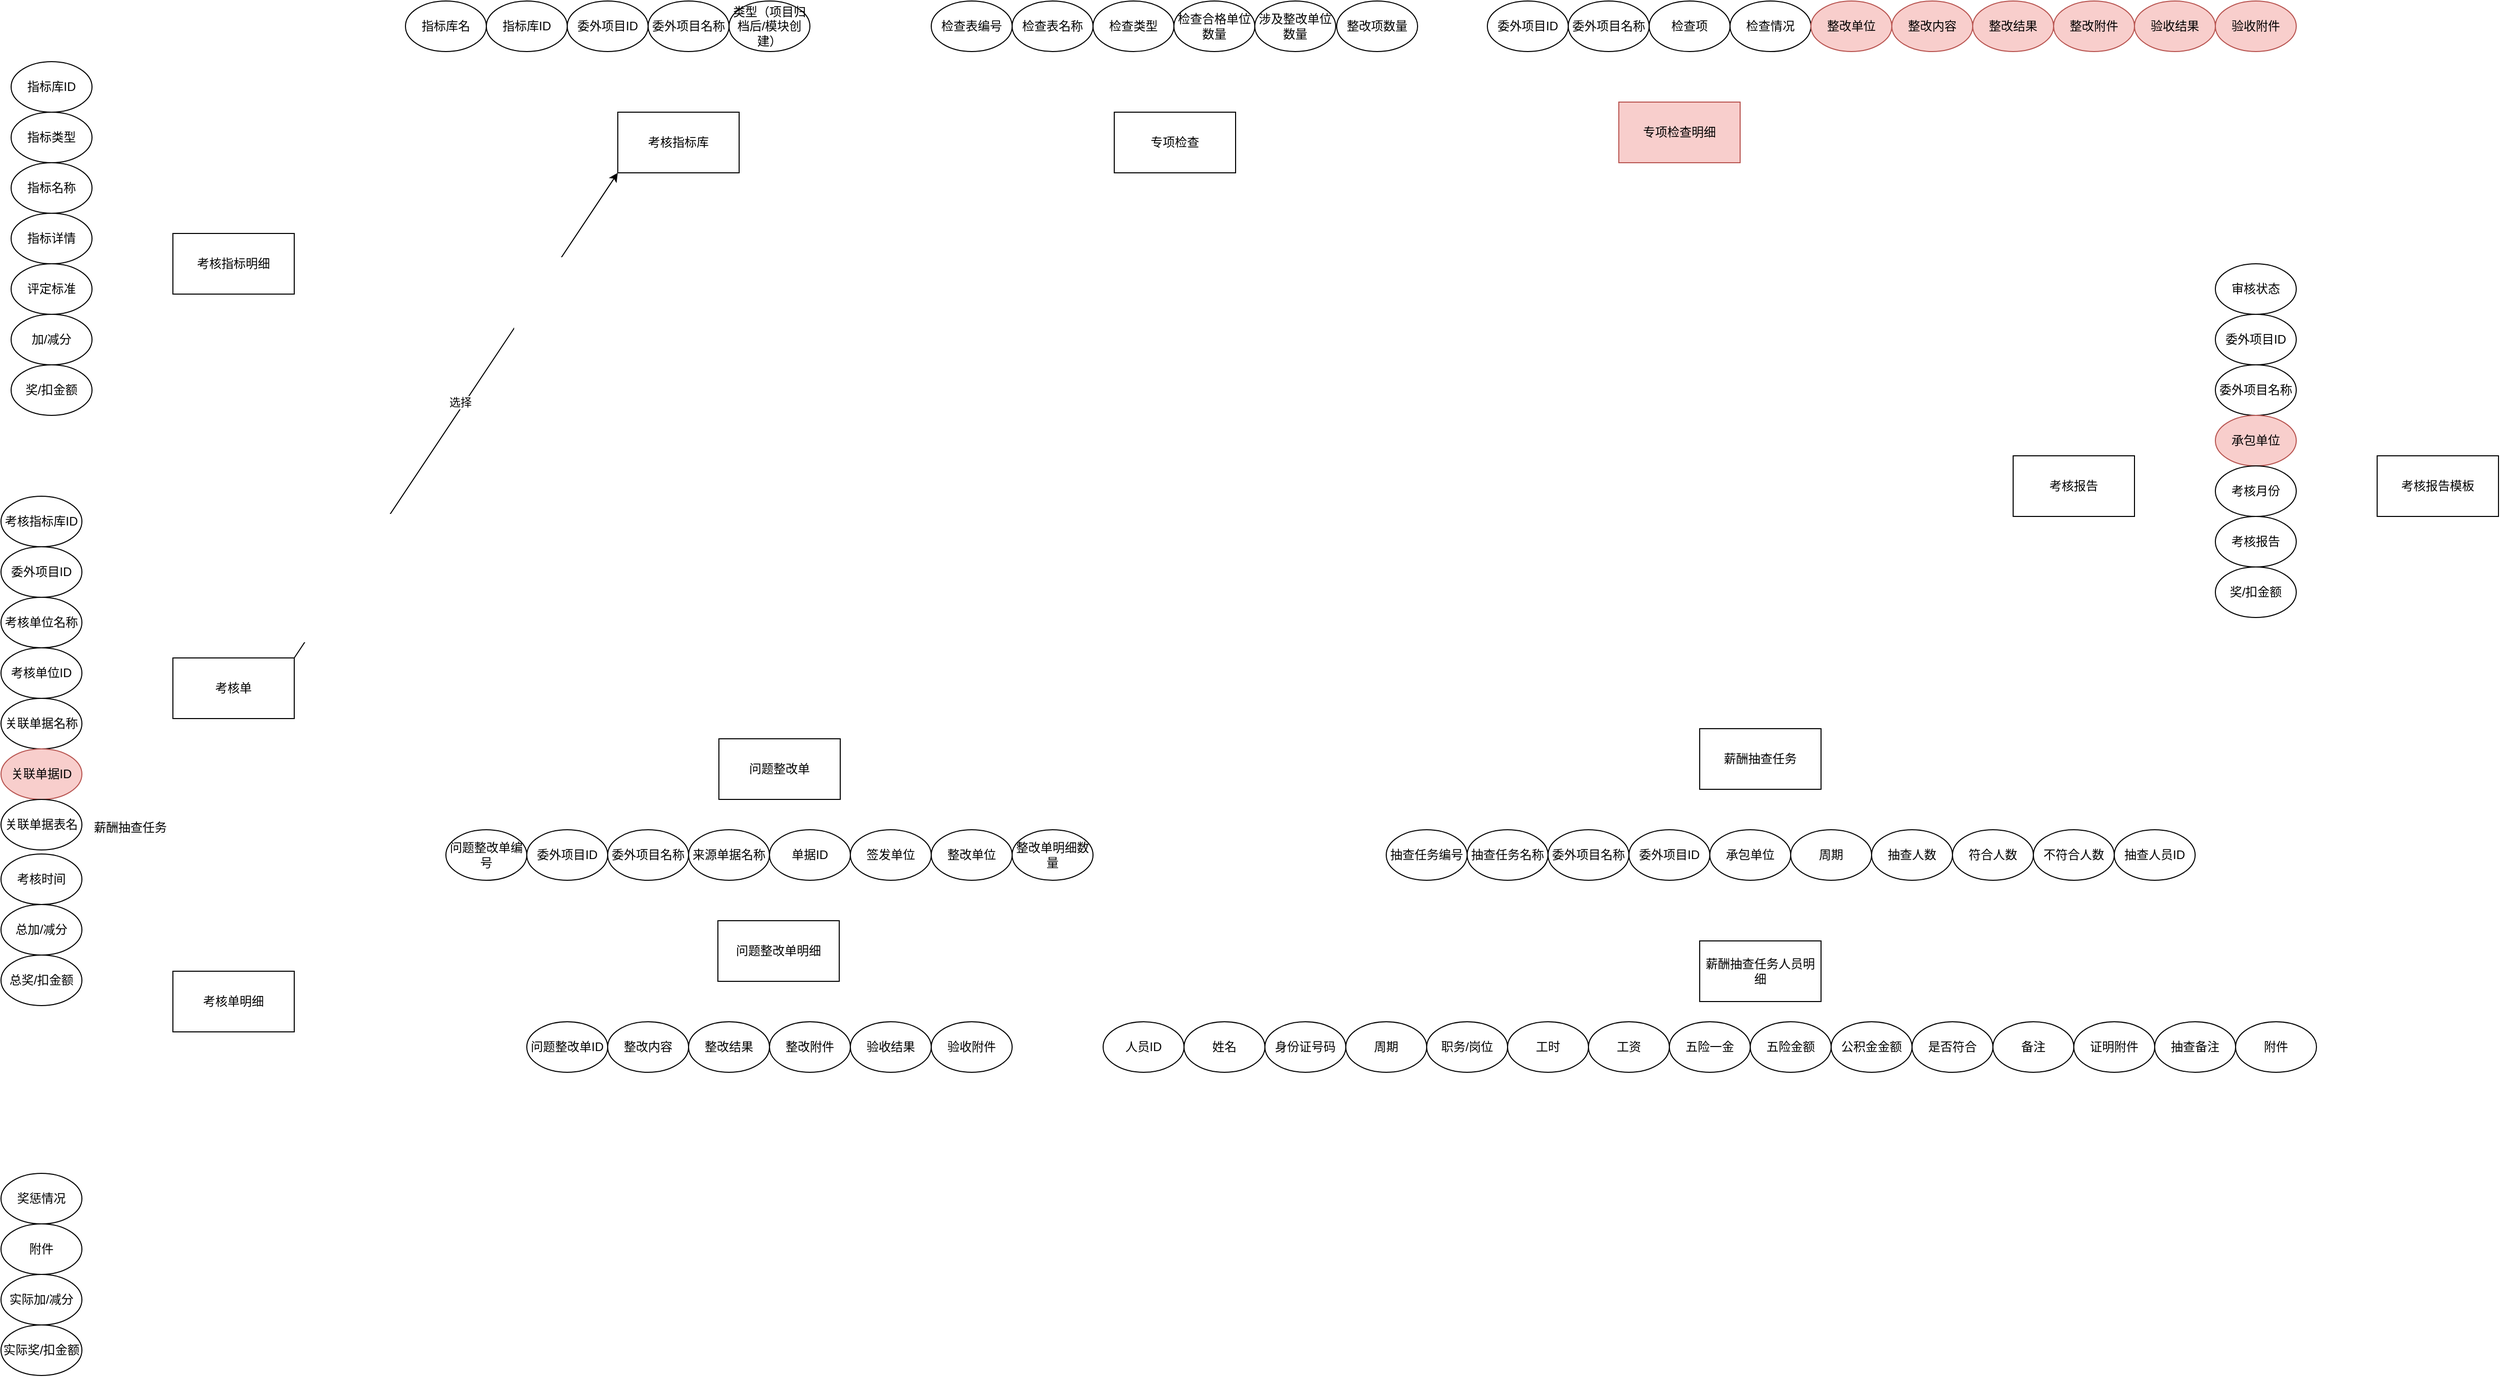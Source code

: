 <mxfile version="24.7.7">
  <diagram name="第 1 页" id="HqW-_nesJlfpS36qTL-l">
    <mxGraphModel dx="3790" dy="1569" grid="1" gridSize="10" guides="1" tooltips="1" connect="1" arrows="1" fold="1" page="1" pageScale="1" pageWidth="827" pageHeight="1169" math="0" shadow="0">
      <root>
        <mxCell id="0" />
        <mxCell id="1" parent="0" />
        <mxCell id="MGvrBaxNznsIz5GFuFWP-2" value="考核指标库" style="rounded=0;whiteSpace=wrap;html=1;" vertex="1" parent="1">
          <mxGeometry x="530" y="310" width="120" height="60" as="geometry" />
        </mxCell>
        <mxCell id="MGvrBaxNznsIz5GFuFWP-3" value="问题整改单" style="rounded=0;whiteSpace=wrap;html=1;" vertex="1" parent="1">
          <mxGeometry x="630" y="930" width="120" height="60" as="geometry" />
        </mxCell>
        <mxCell id="MGvrBaxNznsIz5GFuFWP-4" value="专项检查" style="rounded=0;whiteSpace=wrap;html=1;" vertex="1" parent="1">
          <mxGeometry x="1021" y="310" width="120" height="60" as="geometry" />
        </mxCell>
        <mxCell id="MGvrBaxNznsIz5GFuFWP-5" value="薪酬抽查任务" style="rounded=0;whiteSpace=wrap;html=1;" vertex="1" parent="1">
          <mxGeometry x="1600" y="920" width="120" height="60" as="geometry" />
        </mxCell>
        <mxCell id="MGvrBaxNznsIz5GFuFWP-6" value="考核报告" style="rounded=0;whiteSpace=wrap;html=1;" vertex="1" parent="1">
          <mxGeometry x="1910" y="650" width="120" height="60" as="geometry" />
        </mxCell>
        <mxCell id="MGvrBaxNznsIz5GFuFWP-7" value="考核报告模板" style="rounded=0;whiteSpace=wrap;html=1;" vertex="1" parent="1">
          <mxGeometry x="2270" y="650" width="120" height="60" as="geometry" />
        </mxCell>
        <mxCell id="MGvrBaxNznsIz5GFuFWP-23" style="rounded=0;orthogonalLoop=1;jettySize=auto;html=1;exitX=1;exitY=0;exitDx=0;exitDy=0;entryX=0;entryY=1;entryDx=0;entryDy=0;" edge="1" parent="1" source="MGvrBaxNznsIz5GFuFWP-8" target="MGvrBaxNznsIz5GFuFWP-2">
          <mxGeometry relative="1" as="geometry" />
        </mxCell>
        <mxCell id="MGvrBaxNznsIz5GFuFWP-24" value="选择" style="edgeLabel;html=1;align=center;verticalAlign=middle;resizable=0;points=[];" vertex="1" connectable="0" parent="MGvrBaxNznsIz5GFuFWP-23">
          <mxGeometry x="0.047" y="4" relative="1" as="geometry">
            <mxPoint as="offset" />
          </mxGeometry>
        </mxCell>
        <mxCell id="MGvrBaxNznsIz5GFuFWP-8" value="考核单" style="rounded=0;whiteSpace=wrap;html=1;" vertex="1" parent="1">
          <mxGeometry x="90" y="850" width="120" height="60" as="geometry" />
        </mxCell>
        <mxCell id="MGvrBaxNznsIz5GFuFWP-9" value="指标库名" style="ellipse;whiteSpace=wrap;html=1;" vertex="1" parent="1">
          <mxGeometry x="320" y="200" width="80" height="50" as="geometry" />
        </mxCell>
        <mxCell id="MGvrBaxNznsIz5GFuFWP-10" value="指标库ID" style="ellipse;whiteSpace=wrap;html=1;" vertex="1" parent="1">
          <mxGeometry x="400" y="200" width="80" height="50" as="geometry" />
        </mxCell>
        <mxCell id="MGvrBaxNznsIz5GFuFWP-11" value="委外项目ID" style="ellipse;whiteSpace=wrap;html=1;" vertex="1" parent="1">
          <mxGeometry x="480" y="200" width="80" height="50" as="geometry" />
        </mxCell>
        <mxCell id="MGvrBaxNznsIz5GFuFWP-12" value="委外项目名称" style="ellipse;whiteSpace=wrap;html=1;" vertex="1" parent="1">
          <mxGeometry x="560" y="200" width="80" height="50" as="geometry" />
        </mxCell>
        <mxCell id="MGvrBaxNznsIz5GFuFWP-13" value="类型（项目归档后/模块创建）" style="ellipse;whiteSpace=wrap;html=1;" vertex="1" parent="1">
          <mxGeometry x="640" y="200" width="80" height="50" as="geometry" />
        </mxCell>
        <mxCell id="MGvrBaxNznsIz5GFuFWP-14" value="考核指标明细" style="rounded=0;whiteSpace=wrap;html=1;" vertex="1" parent="1">
          <mxGeometry x="90" y="430" width="120" height="60" as="geometry" />
        </mxCell>
        <mxCell id="MGvrBaxNznsIz5GFuFWP-15" value="指标库ID" style="ellipse;whiteSpace=wrap;html=1;" vertex="1" parent="1">
          <mxGeometry x="-70" y="260" width="80" height="50" as="geometry" />
        </mxCell>
        <mxCell id="MGvrBaxNznsIz5GFuFWP-16" value="指标类型" style="ellipse;whiteSpace=wrap;html=1;" vertex="1" parent="1">
          <mxGeometry x="-70" y="310" width="80" height="50" as="geometry" />
        </mxCell>
        <mxCell id="MGvrBaxNznsIz5GFuFWP-17" value="指标名称" style="ellipse;whiteSpace=wrap;html=1;" vertex="1" parent="1">
          <mxGeometry x="-70" y="360" width="80" height="50" as="geometry" />
        </mxCell>
        <mxCell id="MGvrBaxNznsIz5GFuFWP-18" value="指标详情" style="ellipse;whiteSpace=wrap;html=1;" vertex="1" parent="1">
          <mxGeometry x="-70" y="410" width="80" height="50" as="geometry" />
        </mxCell>
        <mxCell id="MGvrBaxNznsIz5GFuFWP-19" value="评定标准" style="ellipse;whiteSpace=wrap;html=1;" vertex="1" parent="1">
          <mxGeometry x="-70" y="460" width="80" height="50" as="geometry" />
        </mxCell>
        <mxCell id="MGvrBaxNznsIz5GFuFWP-20" value="加/减分" style="ellipse;whiteSpace=wrap;html=1;" vertex="1" parent="1">
          <mxGeometry x="-70" y="510" width="80" height="50" as="geometry" />
        </mxCell>
        <mxCell id="MGvrBaxNznsIz5GFuFWP-21" value="奖/扣金额" style="ellipse;whiteSpace=wrap;html=1;" vertex="1" parent="1">
          <mxGeometry x="-70" y="560" width="80" height="50" as="geometry" />
        </mxCell>
        <mxCell id="MGvrBaxNznsIz5GFuFWP-22" value="考核指标库ID" style="ellipse;whiteSpace=wrap;html=1;" vertex="1" parent="1">
          <mxGeometry x="-80" y="690" width="80" height="50" as="geometry" />
        </mxCell>
        <mxCell id="MGvrBaxNznsIz5GFuFWP-26" value="委外项目ID" style="ellipse;whiteSpace=wrap;html=1;" vertex="1" parent="1">
          <mxGeometry x="-80" y="740" width="80" height="50" as="geometry" />
        </mxCell>
        <mxCell id="MGvrBaxNznsIz5GFuFWP-27" value="考核单位名称" style="ellipse;whiteSpace=wrap;html=1;" vertex="1" parent="1">
          <mxGeometry x="-80" y="790" width="80" height="50" as="geometry" />
        </mxCell>
        <mxCell id="MGvrBaxNznsIz5GFuFWP-28" value="考核单位ID" style="ellipse;whiteSpace=wrap;html=1;" vertex="1" parent="1">
          <mxGeometry x="-80" y="840" width="80" height="50" as="geometry" />
        </mxCell>
        <mxCell id="MGvrBaxNznsIz5GFuFWP-29" value="关联单据名称" style="ellipse;whiteSpace=wrap;html=1;" vertex="1" parent="1">
          <mxGeometry x="-80" y="890" width="80" height="50" as="geometry" />
        </mxCell>
        <mxCell id="MGvrBaxNznsIz5GFuFWP-30" value="关联单据ID" style="ellipse;whiteSpace=wrap;html=1;fillColor=#f8cecc;strokeColor=#b85450;" vertex="1" parent="1">
          <mxGeometry x="-80" y="940" width="80" height="50" as="geometry" />
        </mxCell>
        <mxCell id="MGvrBaxNznsIz5GFuFWP-31" value="考核时间" style="ellipse;whiteSpace=wrap;html=1;" vertex="1" parent="1">
          <mxGeometry x="-80" y="1044" width="80" height="50" as="geometry" />
        </mxCell>
        <mxCell id="MGvrBaxNznsIz5GFuFWP-34" value="考核单明细" style="rounded=0;whiteSpace=wrap;html=1;" vertex="1" parent="1">
          <mxGeometry x="90" y="1160" width="120" height="60" as="geometry" />
        </mxCell>
        <mxCell id="MGvrBaxNznsIz5GFuFWP-35" value="奖惩情况" style="ellipse;whiteSpace=wrap;html=1;" vertex="1" parent="1">
          <mxGeometry x="-80" y="1360" width="80" height="50" as="geometry" />
        </mxCell>
        <mxCell id="MGvrBaxNznsIz5GFuFWP-36" value="附件" style="ellipse;whiteSpace=wrap;html=1;" vertex="1" parent="1">
          <mxGeometry x="-80" y="1410" width="80" height="50" as="geometry" />
        </mxCell>
        <mxCell id="MGvrBaxNznsIz5GFuFWP-37" value="实际加/减分" style="ellipse;whiteSpace=wrap;html=1;" vertex="1" parent="1">
          <mxGeometry x="-80" y="1460" width="80" height="50" as="geometry" />
        </mxCell>
        <mxCell id="MGvrBaxNznsIz5GFuFWP-38" value="实际奖/扣金额" style="ellipse;whiteSpace=wrap;html=1;" vertex="1" parent="1">
          <mxGeometry x="-80" y="1510" width="80" height="50" as="geometry" />
        </mxCell>
        <mxCell id="MGvrBaxNznsIz5GFuFWP-39" value="总加/减分" style="ellipse;whiteSpace=wrap;html=1;" vertex="1" parent="1">
          <mxGeometry x="-80" y="1094" width="80" height="50" as="geometry" />
        </mxCell>
        <mxCell id="MGvrBaxNznsIz5GFuFWP-40" value="总奖/扣金额" style="ellipse;whiteSpace=wrap;html=1;" vertex="1" parent="1">
          <mxGeometry x="-80" y="1144" width="80" height="50" as="geometry" />
        </mxCell>
        <mxCell id="MGvrBaxNznsIz5GFuFWP-41" value="整改内容" style="ellipse;whiteSpace=wrap;html=1;" vertex="1" parent="1">
          <mxGeometry x="520" y="1210" width="80" height="50" as="geometry" />
        </mxCell>
        <mxCell id="MGvrBaxNznsIz5GFuFWP-42" value="整改结果" style="ellipse;whiteSpace=wrap;html=1;" vertex="1" parent="1">
          <mxGeometry x="600" y="1210" width="80" height="50" as="geometry" />
        </mxCell>
        <mxCell id="MGvrBaxNznsIz5GFuFWP-44" value="整改附件" style="ellipse;whiteSpace=wrap;html=1;" vertex="1" parent="1">
          <mxGeometry x="680" y="1210" width="80" height="50" as="geometry" />
        </mxCell>
        <mxCell id="MGvrBaxNznsIz5GFuFWP-45" value="验收结果" style="ellipse;whiteSpace=wrap;html=1;" vertex="1" parent="1">
          <mxGeometry x="760" y="1210" width="80" height="50" as="geometry" />
        </mxCell>
        <mxCell id="MGvrBaxNznsIz5GFuFWP-46" value="验收附件" style="ellipse;whiteSpace=wrap;html=1;" vertex="1" parent="1">
          <mxGeometry x="840" y="1210" width="80" height="50" as="geometry" />
        </mxCell>
        <mxCell id="MGvrBaxNznsIz5GFuFWP-48" value="问题整改单明细" style="rounded=0;whiteSpace=wrap;html=1;" vertex="1" parent="1">
          <mxGeometry x="629" y="1110" width="120" height="60" as="geometry" />
        </mxCell>
        <mxCell id="MGvrBaxNznsIz5GFuFWP-54" value="问题整改单编号" style="ellipse;whiteSpace=wrap;html=1;" vertex="1" parent="1">
          <mxGeometry x="360" y="1020" width="80" height="50" as="geometry" />
        </mxCell>
        <mxCell id="MGvrBaxNznsIz5GFuFWP-55" value="委外项目ID" style="ellipse;whiteSpace=wrap;html=1;" vertex="1" parent="1">
          <mxGeometry x="440" y="1020" width="80" height="50" as="geometry" />
        </mxCell>
        <mxCell id="MGvrBaxNznsIz5GFuFWP-56" value="委外项目名称" style="ellipse;whiteSpace=wrap;html=1;" vertex="1" parent="1">
          <mxGeometry x="520" y="1020" width="80" height="50" as="geometry" />
        </mxCell>
        <mxCell id="MGvrBaxNznsIz5GFuFWP-57" value="来源单据名称" style="ellipse;whiteSpace=wrap;html=1;" vertex="1" parent="1">
          <mxGeometry x="600" y="1020" width="80" height="50" as="geometry" />
        </mxCell>
        <mxCell id="MGvrBaxNznsIz5GFuFWP-58" value="单据ID" style="ellipse;whiteSpace=wrap;html=1;" vertex="1" parent="1">
          <mxGeometry x="680" y="1020" width="80" height="50" as="geometry" />
        </mxCell>
        <mxCell id="MGvrBaxNznsIz5GFuFWP-59" value="签发单位" style="ellipse;whiteSpace=wrap;html=1;" vertex="1" parent="1">
          <mxGeometry x="760" y="1020" width="80" height="50" as="geometry" />
        </mxCell>
        <mxCell id="MGvrBaxNznsIz5GFuFWP-60" value="整改单位" style="ellipse;whiteSpace=wrap;html=1;" vertex="1" parent="1">
          <mxGeometry x="840" y="1020" width="80" height="50" as="geometry" />
        </mxCell>
        <mxCell id="MGvrBaxNznsIz5GFuFWP-61" value="整改单明细数量" style="ellipse;whiteSpace=wrap;html=1;" vertex="1" parent="1">
          <mxGeometry x="920" y="1020" width="80" height="50" as="geometry" />
        </mxCell>
        <mxCell id="MGvrBaxNznsIz5GFuFWP-62" value="问题整改单ID" style="ellipse;whiteSpace=wrap;html=1;" vertex="1" parent="1">
          <mxGeometry x="440" y="1210" width="80" height="50" as="geometry" />
        </mxCell>
        <mxCell id="MGvrBaxNznsIz5GFuFWP-63" value="检查表编号" style="ellipse;whiteSpace=wrap;html=1;" vertex="1" parent="1">
          <mxGeometry x="840" y="200" width="80" height="50" as="geometry" />
        </mxCell>
        <mxCell id="MGvrBaxNznsIz5GFuFWP-65" value="检查表名称" style="ellipse;whiteSpace=wrap;html=1;" vertex="1" parent="1">
          <mxGeometry x="920" y="200" width="80" height="50" as="geometry" />
        </mxCell>
        <mxCell id="MGvrBaxNznsIz5GFuFWP-66" value="检查类型" style="ellipse;whiteSpace=wrap;html=1;" vertex="1" parent="1">
          <mxGeometry x="1000" y="200" width="80" height="50" as="geometry" />
        </mxCell>
        <mxCell id="MGvrBaxNznsIz5GFuFWP-67" value="检查合格单位数量" style="ellipse;whiteSpace=wrap;html=1;" vertex="1" parent="1">
          <mxGeometry x="1080" y="200" width="80" height="50" as="geometry" />
        </mxCell>
        <mxCell id="MGvrBaxNznsIz5GFuFWP-68" value="涉及整改单位数量" style="ellipse;whiteSpace=wrap;html=1;" vertex="1" parent="1">
          <mxGeometry x="1160" y="200" width="80" height="50" as="geometry" />
        </mxCell>
        <mxCell id="MGvrBaxNznsIz5GFuFWP-69" value="整改项数量" style="ellipse;whiteSpace=wrap;html=1;" vertex="1" parent="1">
          <mxGeometry x="1241" y="200" width="80" height="50" as="geometry" />
        </mxCell>
        <mxCell id="MGvrBaxNznsIz5GFuFWP-70" value="专项检查明细" style="rounded=0;whiteSpace=wrap;html=1;fillColor=#f8cecc;strokeColor=#b85450;" vertex="1" parent="1">
          <mxGeometry x="1520" y="300" width="120" height="60" as="geometry" />
        </mxCell>
        <mxCell id="MGvrBaxNznsIz5GFuFWP-71" value="委外项目ID" style="ellipse;whiteSpace=wrap;html=1;" vertex="1" parent="1">
          <mxGeometry x="1390" y="200" width="80" height="50" as="geometry" />
        </mxCell>
        <mxCell id="MGvrBaxNznsIz5GFuFWP-72" value="委外项目名称" style="ellipse;whiteSpace=wrap;html=1;" vertex="1" parent="1">
          <mxGeometry x="1470" y="200" width="80" height="50" as="geometry" />
        </mxCell>
        <mxCell id="MGvrBaxNznsIz5GFuFWP-73" value="检查项" style="ellipse;whiteSpace=wrap;html=1;" vertex="1" parent="1">
          <mxGeometry x="1550" y="200" width="80" height="50" as="geometry" />
        </mxCell>
        <mxCell id="MGvrBaxNznsIz5GFuFWP-74" value="检查情况" style="ellipse;whiteSpace=wrap;html=1;" vertex="1" parent="1">
          <mxGeometry x="1630" y="200" width="80" height="50" as="geometry" />
        </mxCell>
        <mxCell id="MGvrBaxNznsIz5GFuFWP-75" value="整改单位" style="ellipse;whiteSpace=wrap;html=1;fillColor=#f8cecc;strokeColor=#b85450;" vertex="1" parent="1">
          <mxGeometry x="1710" y="200" width="80" height="50" as="geometry" />
        </mxCell>
        <mxCell id="MGvrBaxNznsIz5GFuFWP-76" value="整改内容" style="ellipse;whiteSpace=wrap;html=1;fillColor=#f8cecc;strokeColor=#b85450;" vertex="1" parent="1">
          <mxGeometry x="1790" y="200" width="80" height="50" as="geometry" />
        </mxCell>
        <mxCell id="MGvrBaxNznsIz5GFuFWP-77" value="整改结果" style="ellipse;whiteSpace=wrap;html=1;fillColor=#f8cecc;strokeColor=#b85450;" vertex="1" parent="1">
          <mxGeometry x="1870" y="200" width="80" height="50" as="geometry" />
        </mxCell>
        <mxCell id="MGvrBaxNznsIz5GFuFWP-78" value="整改附件" style="ellipse;whiteSpace=wrap;html=1;fillColor=#f8cecc;strokeColor=#b85450;" vertex="1" parent="1">
          <mxGeometry x="1950" y="200" width="80" height="50" as="geometry" />
        </mxCell>
        <mxCell id="MGvrBaxNznsIz5GFuFWP-79" value="验收结果" style="ellipse;whiteSpace=wrap;html=1;fillColor=#f8cecc;strokeColor=#b85450;" vertex="1" parent="1">
          <mxGeometry x="2030" y="200" width="80" height="50" as="geometry" />
        </mxCell>
        <mxCell id="MGvrBaxNznsIz5GFuFWP-80" value="验收附件" style="ellipse;whiteSpace=wrap;html=1;fillColor=#f8cecc;strokeColor=#b85450;" vertex="1" parent="1">
          <mxGeometry x="2110" y="200" width="80" height="50" as="geometry" />
        </mxCell>
        <mxCell id="MGvrBaxNznsIz5GFuFWP-81" value="审核状态" style="ellipse;whiteSpace=wrap;html=1;" vertex="1" parent="1">
          <mxGeometry x="2110" y="460" width="80" height="50" as="geometry" />
        </mxCell>
        <mxCell id="MGvrBaxNznsIz5GFuFWP-82" value="委外项目ID" style="ellipse;whiteSpace=wrap;html=1;" vertex="1" parent="1">
          <mxGeometry x="2110" y="510" width="80" height="50" as="geometry" />
        </mxCell>
        <mxCell id="MGvrBaxNznsIz5GFuFWP-83" value="委外项目名称" style="ellipse;whiteSpace=wrap;html=1;" vertex="1" parent="1">
          <mxGeometry x="2110" y="560" width="80" height="50" as="geometry" />
        </mxCell>
        <mxCell id="MGvrBaxNznsIz5GFuFWP-84" value="承包单位" style="ellipse;whiteSpace=wrap;html=1;fillColor=#f8cecc;strokeColor=#b85450;" vertex="1" parent="1">
          <mxGeometry x="2110" y="610" width="80" height="50" as="geometry" />
        </mxCell>
        <mxCell id="MGvrBaxNznsIz5GFuFWP-85" value="考核月份" style="ellipse;whiteSpace=wrap;html=1;" vertex="1" parent="1">
          <mxGeometry x="2110" y="660" width="80" height="50" as="geometry" />
        </mxCell>
        <mxCell id="MGvrBaxNznsIz5GFuFWP-86" value="考核报告" style="ellipse;whiteSpace=wrap;html=1;" vertex="1" parent="1">
          <mxGeometry x="2110" y="710" width="80" height="50" as="geometry" />
        </mxCell>
        <mxCell id="MGvrBaxNznsIz5GFuFWP-87" value="奖/扣金额" style="ellipse;whiteSpace=wrap;html=1;" vertex="1" parent="1">
          <mxGeometry x="2110" y="760" width="80" height="50" as="geometry" />
        </mxCell>
        <mxCell id="MGvrBaxNznsIz5GFuFWP-88" value="抽查任务编号" style="ellipse;whiteSpace=wrap;html=1;" vertex="1" parent="1">
          <mxGeometry x="1290" y="1020" width="80" height="50" as="geometry" />
        </mxCell>
        <mxCell id="MGvrBaxNznsIz5GFuFWP-90" value="抽查任务名称" style="ellipse;whiteSpace=wrap;html=1;" vertex="1" parent="1">
          <mxGeometry x="1370" y="1020" width="80" height="50" as="geometry" />
        </mxCell>
        <mxCell id="MGvrBaxNznsIz5GFuFWP-91" value="委外项目名称" style="ellipse;whiteSpace=wrap;html=1;" vertex="1" parent="1">
          <mxGeometry x="1450" y="1020" width="80" height="50" as="geometry" />
        </mxCell>
        <mxCell id="MGvrBaxNznsIz5GFuFWP-92" value="委外项目ID" style="ellipse;whiteSpace=wrap;html=1;" vertex="1" parent="1">
          <mxGeometry x="1530" y="1020" width="80" height="50" as="geometry" />
        </mxCell>
        <mxCell id="MGvrBaxNznsIz5GFuFWP-93" value="承包单位" style="ellipse;whiteSpace=wrap;html=1;" vertex="1" parent="1">
          <mxGeometry x="1610" y="1020" width="80" height="50" as="geometry" />
        </mxCell>
        <mxCell id="MGvrBaxNznsIz5GFuFWP-94" value="周期" style="ellipse;whiteSpace=wrap;html=1;" vertex="1" parent="1">
          <mxGeometry x="1690" y="1020" width="80" height="50" as="geometry" />
        </mxCell>
        <mxCell id="MGvrBaxNznsIz5GFuFWP-96" value="抽查人数" style="ellipse;whiteSpace=wrap;html=1;" vertex="1" parent="1">
          <mxGeometry x="1770" y="1020" width="80" height="50" as="geometry" />
        </mxCell>
        <mxCell id="MGvrBaxNznsIz5GFuFWP-97" value="符合人数" style="ellipse;whiteSpace=wrap;html=1;" vertex="1" parent="1">
          <mxGeometry x="1850" y="1020" width="80" height="50" as="geometry" />
        </mxCell>
        <mxCell id="MGvrBaxNznsIz5GFuFWP-98" value="不符合人数" style="ellipse;whiteSpace=wrap;html=1;" vertex="1" parent="1">
          <mxGeometry x="1930" y="1020" width="80" height="50" as="geometry" />
        </mxCell>
        <mxCell id="MGvrBaxNznsIz5GFuFWP-99" value="薪酬抽查任务人员明细" style="rounded=0;whiteSpace=wrap;html=1;" vertex="1" parent="1">
          <mxGeometry x="1600" y="1130" width="120" height="60" as="geometry" />
        </mxCell>
        <mxCell id="MGvrBaxNznsIz5GFuFWP-100" value="人员ID" style="ellipse;whiteSpace=wrap;html=1;" vertex="1" parent="1">
          <mxGeometry x="1010" y="1210" width="80" height="50" as="geometry" />
        </mxCell>
        <mxCell id="MGvrBaxNznsIz5GFuFWP-101" value="姓名" style="ellipse;whiteSpace=wrap;html=1;" vertex="1" parent="1">
          <mxGeometry x="1090" y="1210" width="80" height="50" as="geometry" />
        </mxCell>
        <mxCell id="MGvrBaxNznsIz5GFuFWP-102" value="身份证号码" style="ellipse;whiteSpace=wrap;html=1;" vertex="1" parent="1">
          <mxGeometry x="1170" y="1210" width="80" height="50" as="geometry" />
        </mxCell>
        <mxCell id="MGvrBaxNznsIz5GFuFWP-103" value="周期" style="ellipse;whiteSpace=wrap;html=1;" vertex="1" parent="1">
          <mxGeometry x="1250" y="1210" width="80" height="50" as="geometry" />
        </mxCell>
        <mxCell id="MGvrBaxNznsIz5GFuFWP-104" value="职务/岗位" style="ellipse;whiteSpace=wrap;html=1;" vertex="1" parent="1">
          <mxGeometry x="1330" y="1210" width="80" height="50" as="geometry" />
        </mxCell>
        <mxCell id="MGvrBaxNznsIz5GFuFWP-105" value="工时" style="ellipse;whiteSpace=wrap;html=1;" vertex="1" parent="1">
          <mxGeometry x="1410" y="1210" width="80" height="50" as="geometry" />
        </mxCell>
        <mxCell id="MGvrBaxNznsIz5GFuFWP-106" value="工资" style="ellipse;whiteSpace=wrap;html=1;" vertex="1" parent="1">
          <mxGeometry x="1490" y="1210" width="80" height="50" as="geometry" />
        </mxCell>
        <mxCell id="MGvrBaxNznsIz5GFuFWP-107" value="五险一金" style="ellipse;whiteSpace=wrap;html=1;" vertex="1" parent="1">
          <mxGeometry x="1570" y="1210" width="80" height="50" as="geometry" />
        </mxCell>
        <mxCell id="MGvrBaxNznsIz5GFuFWP-108" value="五险金额" style="ellipse;whiteSpace=wrap;html=1;" vertex="1" parent="1">
          <mxGeometry x="1650" y="1210" width="80" height="50" as="geometry" />
        </mxCell>
        <mxCell id="MGvrBaxNznsIz5GFuFWP-109" value="抽查人员ID" style="ellipse;whiteSpace=wrap;html=1;" vertex="1" parent="1">
          <mxGeometry x="2010" y="1020" width="80" height="50" as="geometry" />
        </mxCell>
        <mxCell id="MGvrBaxNznsIz5GFuFWP-110" value="公积金金额" style="ellipse;whiteSpace=wrap;html=1;" vertex="1" parent="1">
          <mxGeometry x="1730" y="1210" width="80" height="50" as="geometry" />
        </mxCell>
        <mxCell id="MGvrBaxNznsIz5GFuFWP-111" value="是否符合" style="ellipse;whiteSpace=wrap;html=1;" vertex="1" parent="1">
          <mxGeometry x="1810" y="1210" width="80" height="50" as="geometry" />
        </mxCell>
        <mxCell id="MGvrBaxNznsIz5GFuFWP-112" value="备注" style="ellipse;whiteSpace=wrap;html=1;" vertex="1" parent="1">
          <mxGeometry x="1890" y="1210" width="80" height="50" as="geometry" />
        </mxCell>
        <mxCell id="MGvrBaxNznsIz5GFuFWP-113" value="证明附件" style="ellipse;whiteSpace=wrap;html=1;" vertex="1" parent="1">
          <mxGeometry x="1970" y="1210" width="80" height="50" as="geometry" />
        </mxCell>
        <mxCell id="MGvrBaxNznsIz5GFuFWP-114" value="抽查备注" style="ellipse;whiteSpace=wrap;html=1;" vertex="1" parent="1">
          <mxGeometry x="2050" y="1210" width="80" height="50" as="geometry" />
        </mxCell>
        <mxCell id="MGvrBaxNznsIz5GFuFWP-115" value="附件" style="ellipse;whiteSpace=wrap;html=1;" vertex="1" parent="1">
          <mxGeometry x="2130" y="1210" width="80" height="50" as="geometry" />
        </mxCell>
        <mxCell id="MGvrBaxNznsIz5GFuFWP-116" value="关联单据表名" style="ellipse;whiteSpace=wrap;html=1;" vertex="1" parent="1">
          <mxGeometry x="-80" y="990" width="80" height="50" as="geometry" />
        </mxCell>
        <mxCell id="MGvrBaxNznsIz5GFuFWP-118" value="&lt;span style=&quot;color: rgb(0, 0, 0); font-family: Helvetica; font-size: 12px; font-style: normal; font-variant-ligatures: normal; font-variant-caps: normal; font-weight: 400; letter-spacing: normal; orphans: 2; text-align: center; text-indent: 0px; text-transform: none; widows: 2; word-spacing: 0px; -webkit-text-stroke-width: 0px; white-space: normal; background-color: rgb(251, 251, 251); text-decoration-thickness: initial; text-decoration-style: initial; text-decoration-color: initial; display: inline !important; float: none;&quot;&gt;薪酬抽查任务&lt;/span&gt;" style="text;whiteSpace=wrap;html=1;" vertex="1" parent="1">
          <mxGeometry x="10" y="1004" width="110" height="40" as="geometry" />
        </mxCell>
      </root>
    </mxGraphModel>
  </diagram>
</mxfile>
